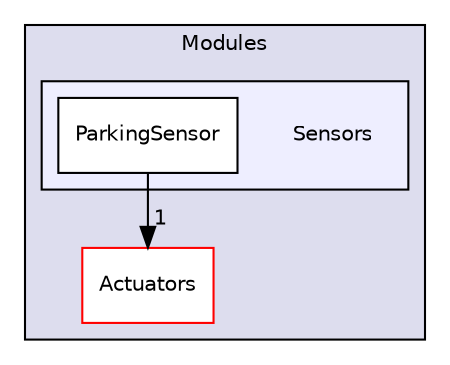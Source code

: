 digraph "main/Modules/Sensors" {
  compound=true
  node [ fontsize="10", fontname="Helvetica"];
  edge [ labelfontsize="10", labelfontname="Helvetica"];
  subgraph clusterdir_1f3340c269d12e8f50ab557a1817aed7 {
    graph [ bgcolor="#ddddee", pencolor="black", label="Modules" fontname="Helvetica", fontsize="10", URL="dir_1f3340c269d12e8f50ab557a1817aed7.html"]
  dir_5412c0b10749e0a7303571e7f7593e59 [shape=box label="Actuators" fillcolor="white" style="filled" color="red" URL="dir_5412c0b10749e0a7303571e7f7593e59.html"];
  subgraph clusterdir_a552b82537631c88a1c38dc034e8f5e4 {
    graph [ bgcolor="#eeeeff", pencolor="black", label="" URL="dir_a552b82537631c88a1c38dc034e8f5e4.html"];
    dir_a552b82537631c88a1c38dc034e8f5e4 [shape=plaintext label="Sensors"];
  dir_285db30d7606318ac6e4ffb3de016527 [shape=box label="ParkingSensor" fillcolor="white" style="filled" URL="dir_285db30d7606318ac6e4ffb3de016527.html"];
  }
  }
  dir_285db30d7606318ac6e4ffb3de016527->dir_5412c0b10749e0a7303571e7f7593e59 [headlabel="1", labeldistance=1.5 headhref="dir_000012_000008.html"];
}
